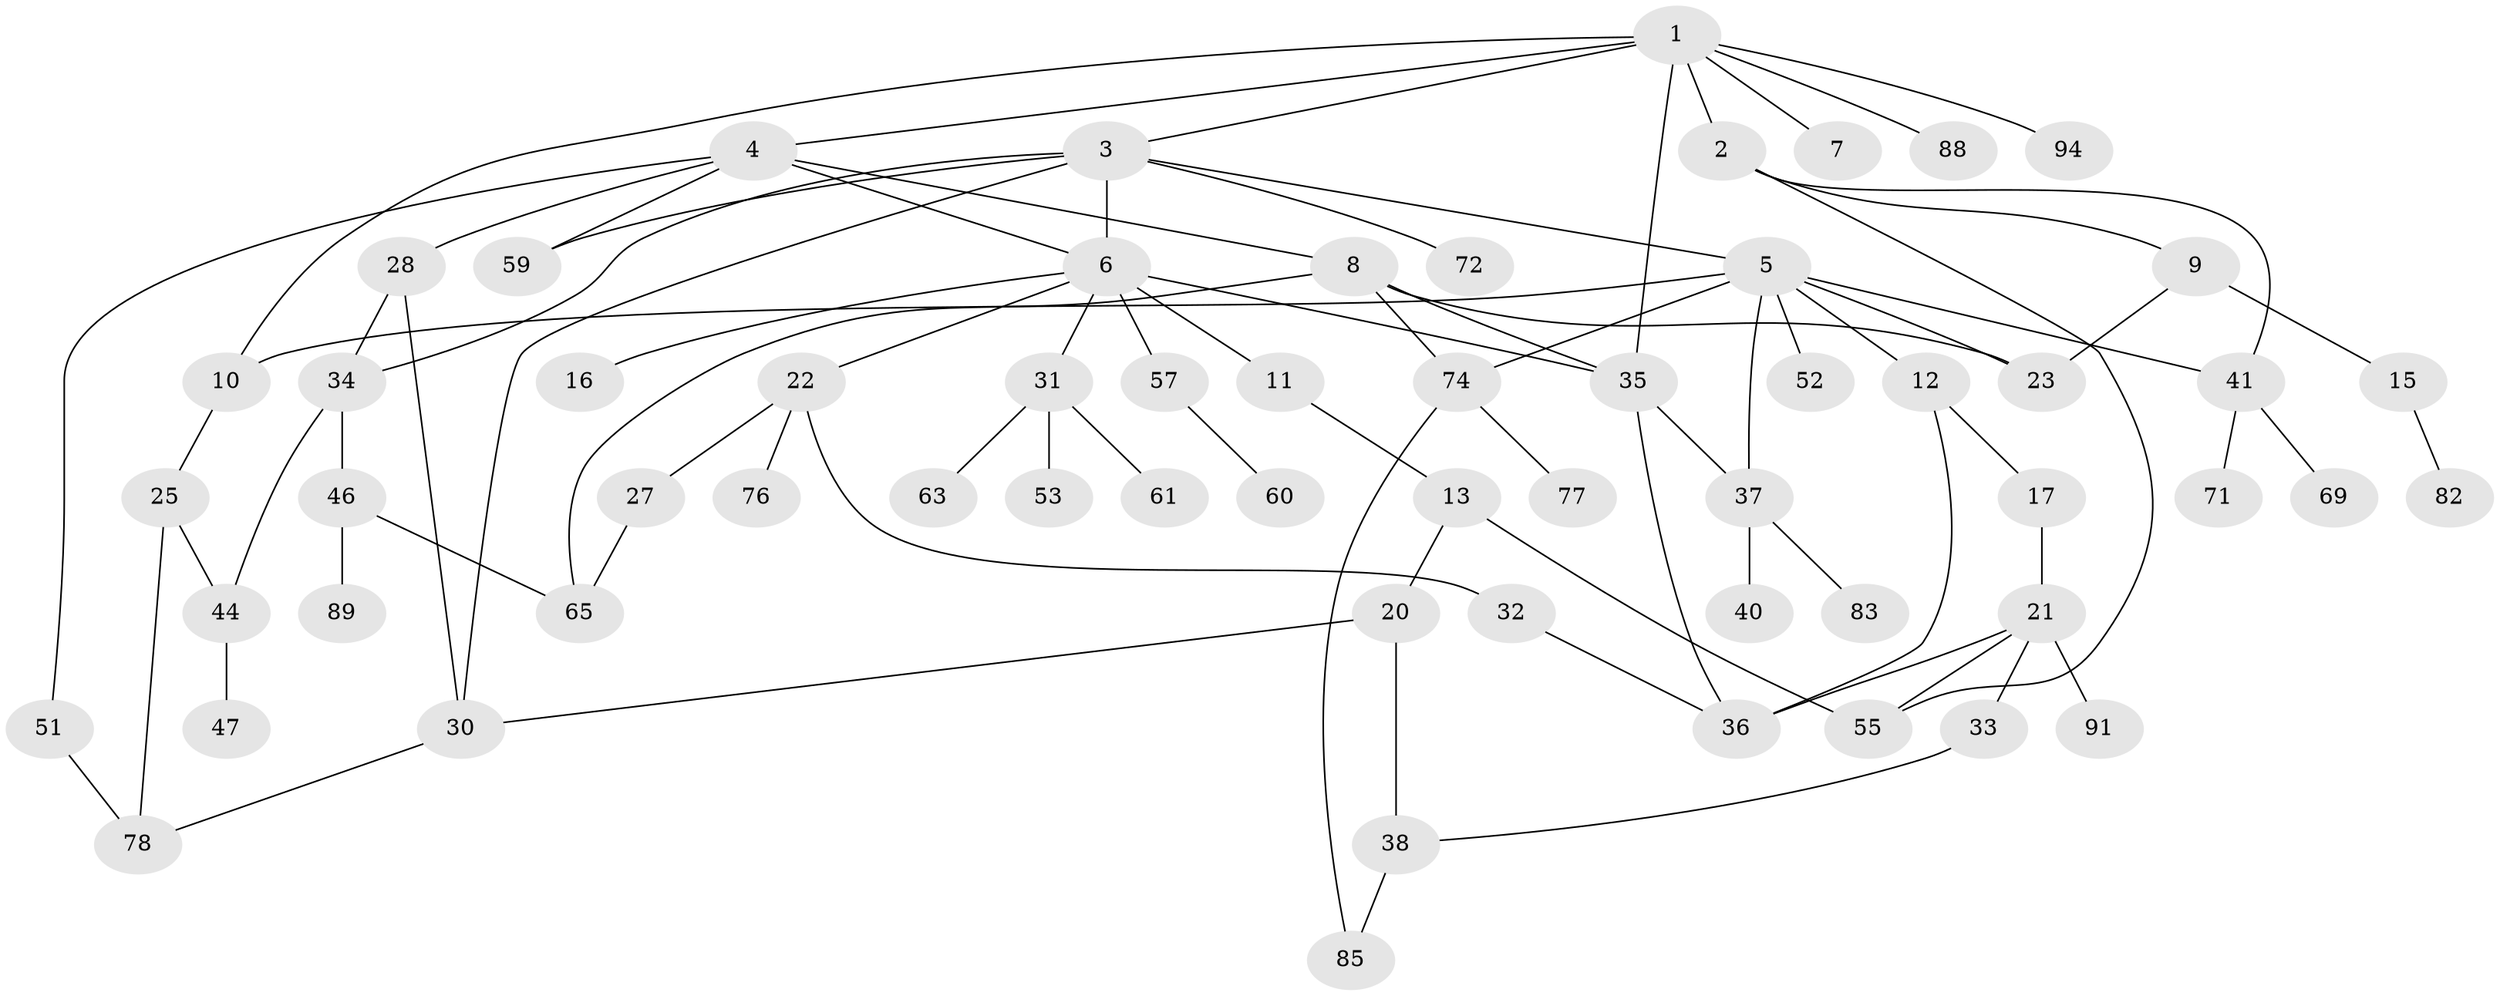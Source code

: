 // original degree distribution, {8: 0.031914893617021274, 4: 0.11702127659574468, 6: 0.010638297872340425, 1: 0.2978723404255319, 3: 0.2553191489361702, 2: 0.24468085106382978, 5: 0.0425531914893617}
// Generated by graph-tools (version 1.1) at 2025/10/02/27/25 16:10:54]
// undirected, 61 vertices, 85 edges
graph export_dot {
graph [start="1"]
  node [color=gray90,style=filled];
  1 [super="+86"];
  2 [super="+68"];
  3 [super="+49"];
  4 [super="+24"];
  5 [super="+29"];
  6 [super="+18"];
  7;
  8 [super="+67"];
  9;
  10;
  11 [super="+14"];
  12 [super="+75"];
  13 [super="+45"];
  15;
  16 [super="+19"];
  17;
  20 [super="+56"];
  21 [super="+26"];
  22 [super="+43"];
  23 [super="+58"];
  25 [super="+66"];
  27;
  28;
  30 [super="+73"];
  31 [super="+48"];
  32 [super="+84"];
  33 [super="+62"];
  34 [super="+39"];
  35 [super="+93"];
  36 [super="+42"];
  37 [super="+90"];
  38 [super="+70"];
  40;
  41 [super="+50"];
  44 [super="+79"];
  46 [super="+54"];
  47;
  51;
  52;
  53;
  55 [super="+80"];
  57;
  59;
  60 [super="+64"];
  61;
  63;
  65 [super="+81"];
  69;
  71;
  72 [super="+92"];
  74 [super="+87"];
  76;
  77;
  78;
  82;
  83;
  85;
  88;
  89;
  91;
  94;
  1 -- 2;
  1 -- 3;
  1 -- 4;
  1 -- 7;
  1 -- 10;
  1 -- 88;
  1 -- 35;
  1 -- 94;
  2 -- 9;
  2 -- 55;
  2 -- 41;
  3 -- 5;
  3 -- 6;
  3 -- 30;
  3 -- 59;
  3 -- 72;
  3 -- 34;
  4 -- 8;
  4 -- 59;
  4 -- 51;
  4 -- 28;
  4 -- 6;
  5 -- 12;
  5 -- 23;
  5 -- 41;
  5 -- 52;
  5 -- 10;
  5 -- 74;
  5 -- 37;
  6 -- 11 [weight=2];
  6 -- 16;
  6 -- 31;
  6 -- 35;
  6 -- 57;
  6 -- 22;
  8 -- 74;
  8 -- 35;
  8 -- 23;
  8 -- 65;
  9 -- 15;
  9 -- 23;
  10 -- 25;
  11 -- 13;
  12 -- 17;
  12 -- 36;
  13 -- 20;
  13 -- 55;
  15 -- 82;
  17 -- 21;
  20 -- 30;
  20 -- 38;
  21 -- 33;
  21 -- 36;
  21 -- 55;
  21 -- 91;
  22 -- 27;
  22 -- 32;
  22 -- 76;
  25 -- 44;
  25 -- 78;
  27 -- 65;
  28 -- 34;
  28 -- 30;
  30 -- 78;
  31 -- 63;
  31 -- 53;
  31 -- 61;
  32 -- 36;
  33 -- 38;
  34 -- 46;
  34 -- 44;
  35 -- 37 [weight=2];
  35 -- 36;
  37 -- 40;
  37 -- 83;
  38 -- 85;
  41 -- 71;
  41 -- 69;
  44 -- 47;
  46 -- 89;
  46 -- 65;
  51 -- 78;
  57 -- 60;
  74 -- 77;
  74 -- 85;
}
